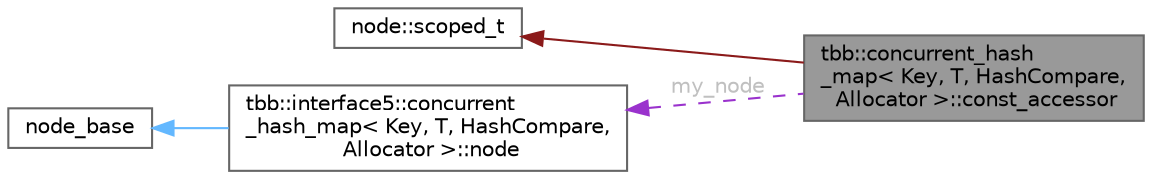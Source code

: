 digraph "tbb::concurrent_hash_map&lt; Key, T, HashCompare, Allocator &gt;::const_accessor"
{
 // LATEX_PDF_SIZE
  bgcolor="transparent";
  edge [fontname=Helvetica,fontsize=10,labelfontname=Helvetica,labelfontsize=10];
  node [fontname=Helvetica,fontsize=10,shape=box,height=0.2,width=0.4];
  rankdir="LR";
  Node1 [id="Node000001",label="tbb::concurrent_hash\l_map\< Key, T, HashCompare,\l Allocator \>::const_accessor",height=0.2,width=0.4,color="gray40", fillcolor="grey60", style="filled", fontcolor="black",tooltip="Combines data access, locking, and garbage collection."];
  Node2 -> Node1 [id="edge4_Node000001_Node000002",dir="back",color="firebrick4",style="solid",tooltip=" "];
  Node2 [id="Node000002",label="node::scoped_t",height=0.2,width=0.4,color="gray40", fillcolor="white", style="filled",tooltip=" "];
  Node3 -> Node1 [id="edge5_Node000001_Node000003",dir="back",color="darkorchid3",style="dashed",tooltip=" ",label=" my_node",fontcolor="grey" ];
  Node3 [id="Node000003",label="tbb::interface5::concurrent\l_hash_map\< Key, T, HashCompare,\l Allocator \>::node",height=0.2,width=0.4,color="gray40", fillcolor="white", style="filled",URL="$classtbb_1_1interface5_1_1concurrent__hash__map_1_1node.html",tooltip=" "];
  Node4 -> Node3 [id="edge6_Node000003_Node000004",dir="back",color="steelblue1",style="solid",tooltip=" "];
  Node4 [id="Node000004",label="node_base",height=0.2,width=0.4,color="gray40", fillcolor="white", style="filled",tooltip=" "];
}
